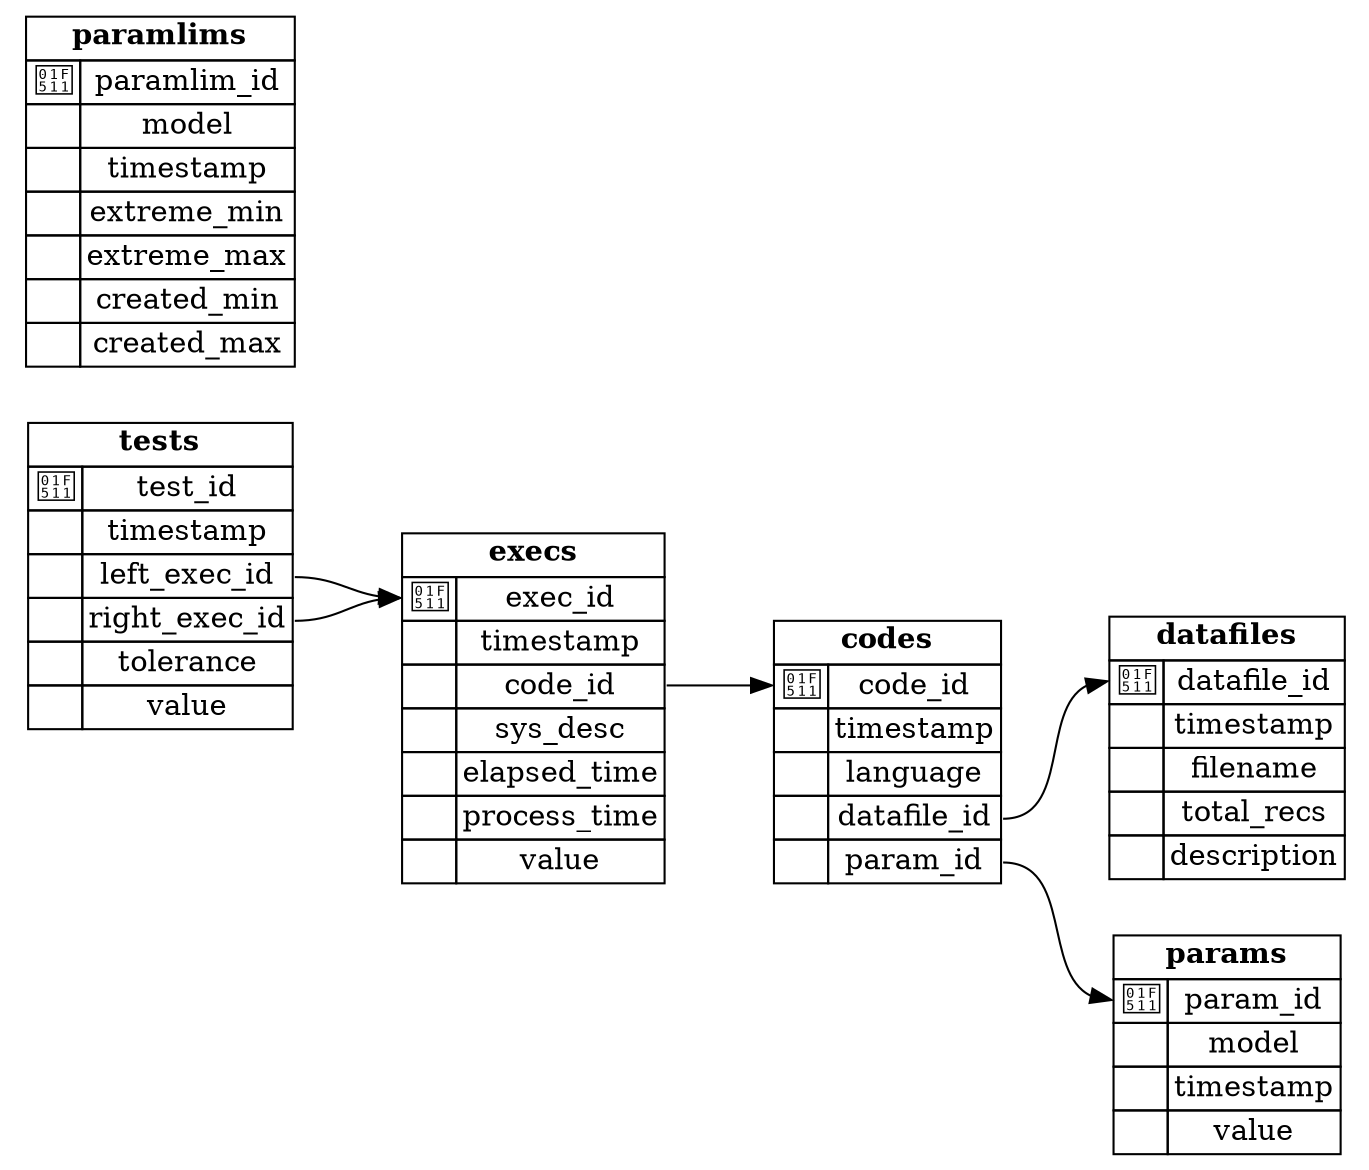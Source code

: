 
digraph structs {


rankdir="LR"


node [shape=none]

codes [label=<
            <TABLE BORDER="0" CELLSPACING="0" CELLBORDER="1">
                <TR>
                    <TD COLSPAN="2"><B>codes</B></TD>
                </TR>
            
                <TR>
                    <TD PORT="code_id_to">🔑</TD>
                    <TD PORT="code_id_from">code_id</TD>
                </TR>
            

                <TR>
                    <TD PORT="timestamp_to">&nbsp;</TD>
                    <TD PORT="timestamp_from">timestamp</TD>
                </TR>
            

                <TR>
                    <TD PORT="language_to">&nbsp;</TD>
                    <TD PORT="language_from">language</TD>
                </TR>
            

                <TR>
                    <TD PORT="datafile_id_to">&nbsp;</TD>
                    <TD PORT="datafile_id_from">datafile_id</TD>
                </TR>
            

                <TR>
                    <TD PORT="param_id_to">&nbsp;</TD>
                    <TD PORT="param_id_from">param_id</TD>
                </TR>
            
            </TABLE>
        >];
        
datafiles [label=<
            <TABLE BORDER="0" CELLSPACING="0" CELLBORDER="1">
                <TR>
                    <TD COLSPAN="2"><B>datafiles</B></TD>
                </TR>
            
                <TR>
                    <TD PORT="datafile_id_to">🔑</TD>
                    <TD PORT="datafile_id_from">datafile_id</TD>
                </TR>
            

                <TR>
                    <TD PORT="timestamp_to">&nbsp;</TD>
                    <TD PORT="timestamp_from">timestamp</TD>
                </TR>
            

                <TR>
                    <TD PORT="filename_to">&nbsp;</TD>
                    <TD PORT="filename_from">filename</TD>
                </TR>
            

                <TR>
                    <TD PORT="total_recs_to">&nbsp;</TD>
                    <TD PORT="total_recs_from">total_recs</TD>
                </TR>
            

                <TR>
                    <TD PORT="description_to">&nbsp;</TD>
                    <TD PORT="description_from">description</TD>
                </TR>
            
            </TABLE>
        >];
        
execs [label=<
            <TABLE BORDER="0" CELLSPACING="0" CELLBORDER="1">
                <TR>
                    <TD COLSPAN="2"><B>execs</B></TD>
                </TR>
            
                <TR>
                    <TD PORT="exec_id_to">🔑</TD>
                    <TD PORT="exec_id_from">exec_id</TD>
                </TR>
            

                <TR>
                    <TD PORT="timestamp_to">&nbsp;</TD>
                    <TD PORT="timestamp_from">timestamp</TD>
                </TR>
            

                <TR>
                    <TD PORT="code_id_to">&nbsp;</TD>
                    <TD PORT="code_id_from">code_id</TD>
                </TR>
            

                <TR>
                    <TD PORT="sys_desc_to">&nbsp;</TD>
                    <TD PORT="sys_desc_from">sys_desc</TD>
                </TR>
            

                <TR>
                    <TD PORT="elapsed_time_to">&nbsp;</TD>
                    <TD PORT="elapsed_time_from">elapsed_time</TD>
                </TR>
            

                <TR>
                    <TD PORT="process_time_to">&nbsp;</TD>
                    <TD PORT="process_time_from">process_time</TD>
                </TR>
            

                <TR>
                    <TD PORT="value_to">&nbsp;</TD>
                    <TD PORT="value_from">value</TD>
                </TR>
            
            </TABLE>
        >];
        
paramlims [label=<
            <TABLE BORDER="0" CELLSPACING="0" CELLBORDER="1">
                <TR>
                    <TD COLSPAN="2"><B>paramlims</B></TD>
                </TR>
            
                <TR>
                    <TD PORT="paramlim_id_to">🔑</TD>
                    <TD PORT="paramlim_id_from">paramlim_id</TD>
                </TR>
            

                <TR>
                    <TD PORT="model_to">&nbsp;</TD>
                    <TD PORT="model_from">model</TD>
                </TR>
            

                <TR>
                    <TD PORT="timestamp_to">&nbsp;</TD>
                    <TD PORT="timestamp_from">timestamp</TD>
                </TR>
            

                <TR>
                    <TD PORT="extreme_min_to">&nbsp;</TD>
                    <TD PORT="extreme_min_from">extreme_min</TD>
                </TR>
            

                <TR>
                    <TD PORT="extreme_max_to">&nbsp;</TD>
                    <TD PORT="extreme_max_from">extreme_max</TD>
                </TR>
            

                <TR>
                    <TD PORT="created_min_to">&nbsp;</TD>
                    <TD PORT="created_min_from">created_min</TD>
                </TR>
            

                <TR>
                    <TD PORT="created_max_to">&nbsp;</TD>
                    <TD PORT="created_max_from">created_max</TD>
                </TR>
            
            </TABLE>
        >];
        
params [label=<
            <TABLE BORDER="0" CELLSPACING="0" CELLBORDER="1">
                <TR>
                    <TD COLSPAN="2"><B>params</B></TD>
                </TR>
            
                <TR>
                    <TD PORT="param_id_to">🔑</TD>
                    <TD PORT="param_id_from">param_id</TD>
                </TR>
            

                <TR>
                    <TD PORT="model_to">&nbsp;</TD>
                    <TD PORT="model_from">model</TD>
                </TR>
            

                <TR>
                    <TD PORT="timestamp_to">&nbsp;</TD>
                    <TD PORT="timestamp_from">timestamp</TD>
                </TR>
            

                <TR>
                    <TD PORT="value_to">&nbsp;</TD>
                    <TD PORT="value_from">value</TD>
                </TR>
            
            </TABLE>
        >];
        
tests [label=<
            <TABLE BORDER="0" CELLSPACING="0" CELLBORDER="1">
                <TR>
                    <TD COLSPAN="2"><B>tests</B></TD>
                </TR>
            
                <TR>
                    <TD PORT="test_id_to">🔑</TD>
                    <TD PORT="test_id_from">test_id</TD>
                </TR>
            

                <TR>
                    <TD PORT="timestamp_to">&nbsp;</TD>
                    <TD PORT="timestamp_from">timestamp</TD>
                </TR>
            

                <TR>
                    <TD PORT="left_exec_id_to">&nbsp;</TD>
                    <TD PORT="left_exec_id_from">left_exec_id</TD>
                </TR>
            

                <TR>
                    <TD PORT="right_exec_id_to">&nbsp;</TD>
                    <TD PORT="right_exec_id_from">right_exec_id</TD>
                </TR>
            

                <TR>
                    <TD PORT="tolerance_to">&nbsp;</TD>
                    <TD PORT="tolerance_from">tolerance</TD>
                </TR>
            

                <TR>
                    <TD PORT="value_to">&nbsp;</TD>
                    <TD PORT="value_from">value</TD>
                </TR>
            
            </TABLE>
        >];
        
tests:right_exec_id_from:e -> execs:exec_id_to:w
tests:left_exec_id_from:e -> execs:exec_id_to:w
execs:code_id_from:e -> codes:code_id_to:w
codes:param_id_from:e -> params:param_id_to:w
codes:datafile_id_from:e -> datafiles:datafile_id_to:w

}
